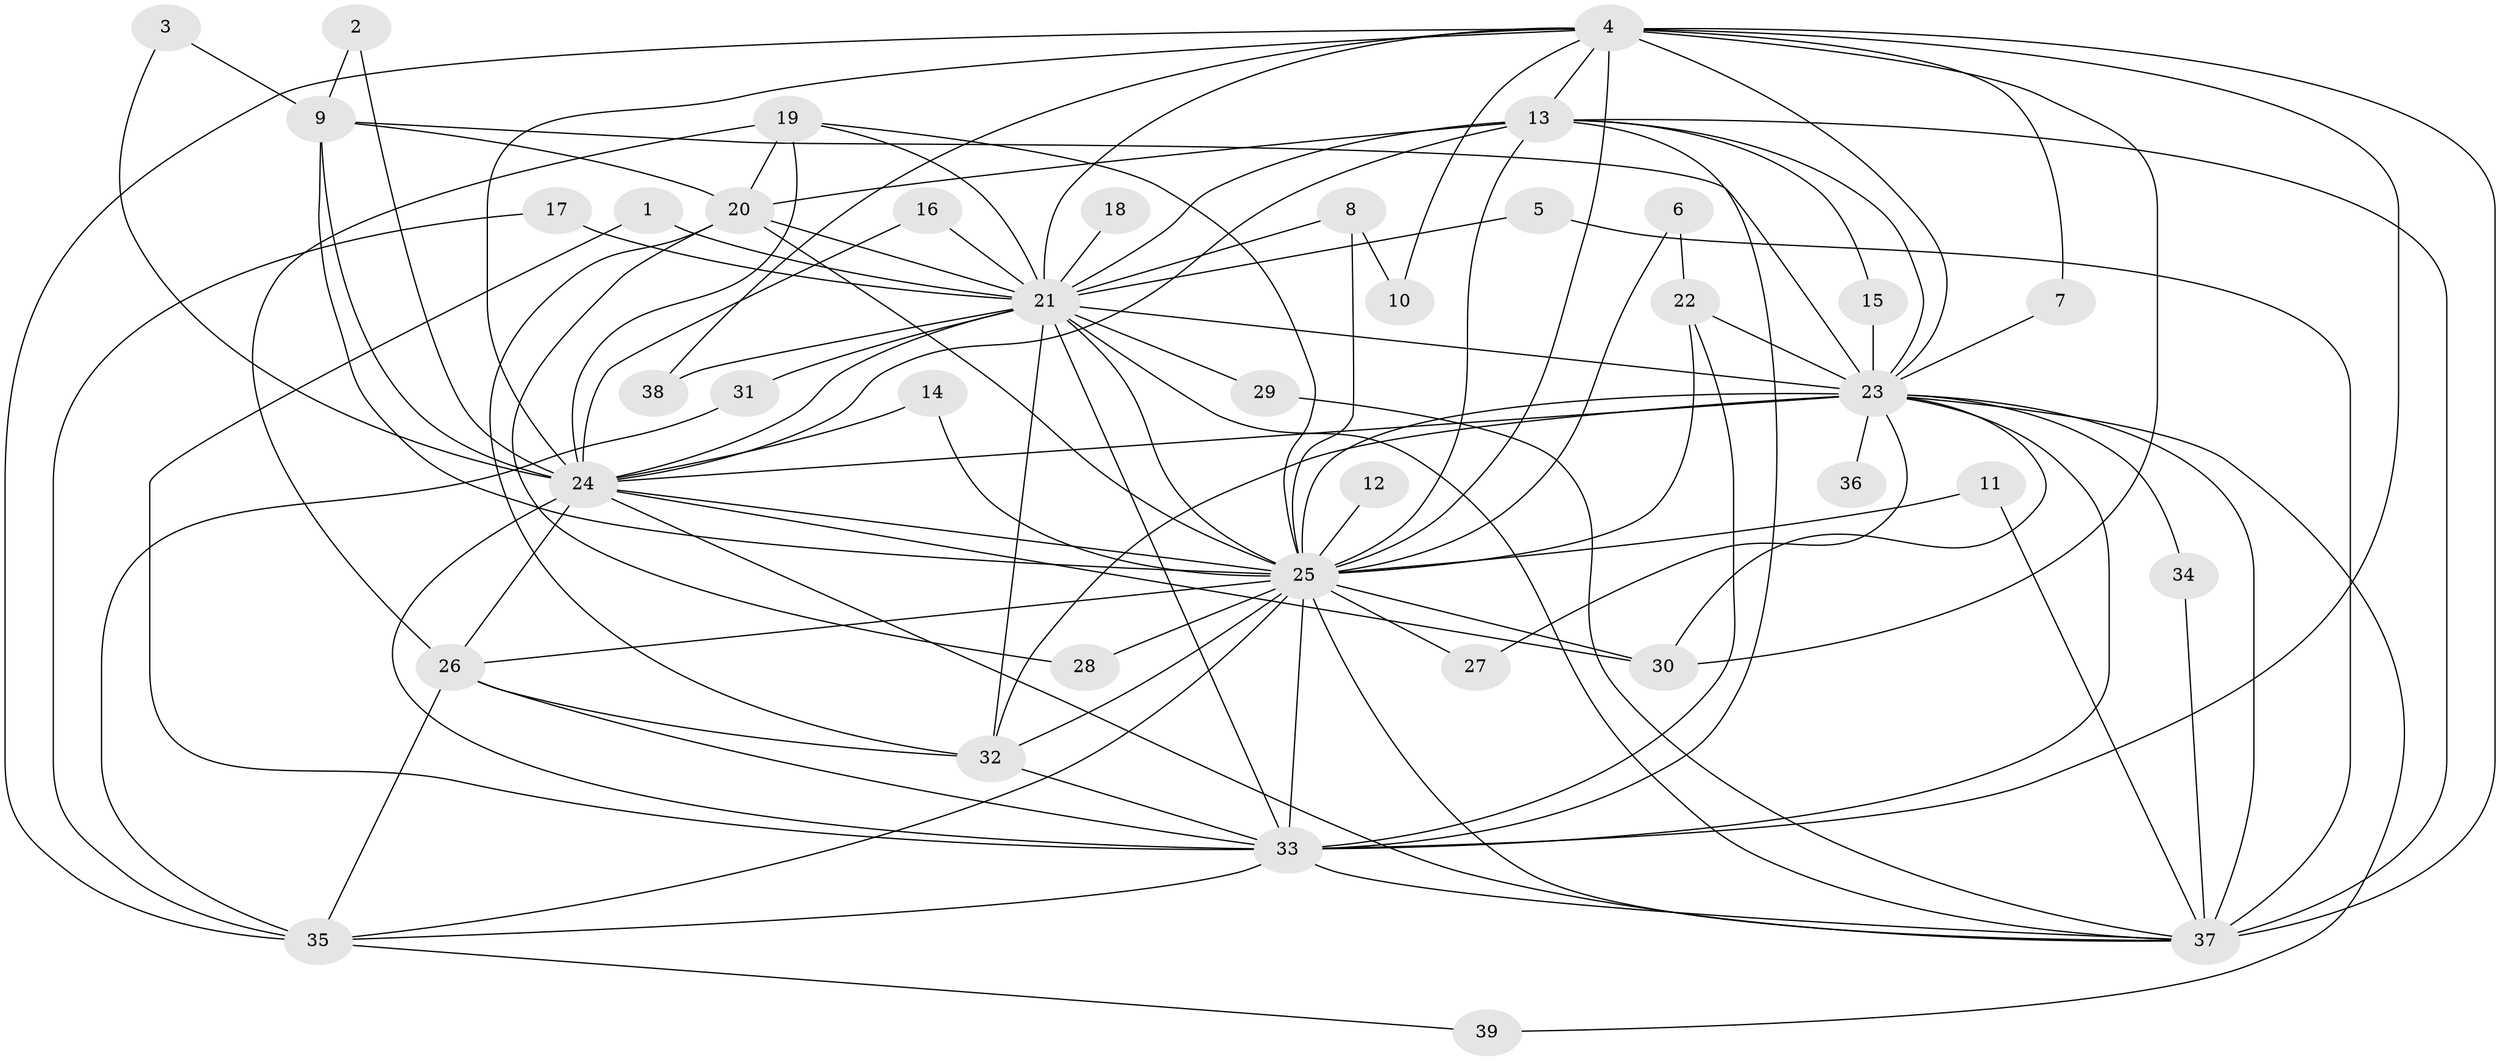 // original degree distribution, {12: 0.038461538461538464, 20: 0.01282051282051282, 17: 0.01282051282051282, 28: 0.01282051282051282, 16: 0.02564102564102564, 19: 0.01282051282051282, 22: 0.01282051282051282, 6: 0.02564102564102564, 2: 0.5512820512820513, 5: 0.05128205128205128, 4: 0.0641025641025641, 3: 0.15384615384615385, 7: 0.02564102564102564}
// Generated by graph-tools (version 1.1) at 2025/25/03/09/25 03:25:42]
// undirected, 39 vertices, 103 edges
graph export_dot {
graph [start="1"]
  node [color=gray90,style=filled];
  1;
  2;
  3;
  4;
  5;
  6;
  7;
  8;
  9;
  10;
  11;
  12;
  13;
  14;
  15;
  16;
  17;
  18;
  19;
  20;
  21;
  22;
  23;
  24;
  25;
  26;
  27;
  28;
  29;
  30;
  31;
  32;
  33;
  34;
  35;
  36;
  37;
  38;
  39;
  1 -- 21 [weight=1.0];
  1 -- 33 [weight=1.0];
  2 -- 9 [weight=1.0];
  2 -- 24 [weight=1.0];
  3 -- 9 [weight=1.0];
  3 -- 24 [weight=1.0];
  4 -- 7 [weight=1.0];
  4 -- 10 [weight=1.0];
  4 -- 13 [weight=2.0];
  4 -- 21 [weight=2.0];
  4 -- 23 [weight=2.0];
  4 -- 24 [weight=2.0];
  4 -- 25 [weight=4.0];
  4 -- 30 [weight=1.0];
  4 -- 33 [weight=3.0];
  4 -- 35 [weight=1.0];
  4 -- 37 [weight=4.0];
  4 -- 38 [weight=1.0];
  5 -- 21 [weight=1.0];
  5 -- 37 [weight=1.0];
  6 -- 22 [weight=1.0];
  6 -- 25 [weight=1.0];
  7 -- 23 [weight=1.0];
  8 -- 10 [weight=1.0];
  8 -- 21 [weight=1.0];
  8 -- 25 [weight=2.0];
  9 -- 20 [weight=1.0];
  9 -- 23 [weight=1.0];
  9 -- 24 [weight=1.0];
  9 -- 25 [weight=2.0];
  11 -- 25 [weight=1.0];
  11 -- 37 [weight=1.0];
  12 -- 25 [weight=2.0];
  13 -- 15 [weight=1.0];
  13 -- 20 [weight=1.0];
  13 -- 21 [weight=1.0];
  13 -- 23 [weight=2.0];
  13 -- 24 [weight=1.0];
  13 -- 25 [weight=2.0];
  13 -- 33 [weight=1.0];
  13 -- 37 [weight=1.0];
  14 -- 24 [weight=1.0];
  14 -- 25 [weight=1.0];
  15 -- 23 [weight=1.0];
  16 -- 21 [weight=1.0];
  16 -- 24 [weight=1.0];
  17 -- 21 [weight=1.0];
  17 -- 35 [weight=1.0];
  18 -- 21 [weight=1.0];
  19 -- 20 [weight=1.0];
  19 -- 21 [weight=2.0];
  19 -- 24 [weight=1.0];
  19 -- 25 [weight=1.0];
  19 -- 26 [weight=1.0];
  20 -- 21 [weight=2.0];
  20 -- 25 [weight=1.0];
  20 -- 28 [weight=1.0];
  20 -- 32 [weight=1.0];
  21 -- 23 [weight=2.0];
  21 -- 24 [weight=1.0];
  21 -- 25 [weight=2.0];
  21 -- 29 [weight=2.0];
  21 -- 31 [weight=2.0];
  21 -- 32 [weight=1.0];
  21 -- 33 [weight=1.0];
  21 -- 37 [weight=1.0];
  21 -- 38 [weight=1.0];
  22 -- 23 [weight=1.0];
  22 -- 25 [weight=2.0];
  22 -- 33 [weight=1.0];
  23 -- 24 [weight=2.0];
  23 -- 25 [weight=3.0];
  23 -- 27 [weight=1.0];
  23 -- 30 [weight=1.0];
  23 -- 32 [weight=1.0];
  23 -- 33 [weight=2.0];
  23 -- 34 [weight=1.0];
  23 -- 36 [weight=2.0];
  23 -- 37 [weight=1.0];
  23 -- 39 [weight=1.0];
  24 -- 25 [weight=2.0];
  24 -- 26 [weight=2.0];
  24 -- 30 [weight=1.0];
  24 -- 33 [weight=1.0];
  24 -- 37 [weight=1.0];
  25 -- 26 [weight=1.0];
  25 -- 27 [weight=1.0];
  25 -- 28 [weight=1.0];
  25 -- 30 [weight=1.0];
  25 -- 32 [weight=1.0];
  25 -- 33 [weight=2.0];
  25 -- 35 [weight=1.0];
  25 -- 37 [weight=2.0];
  26 -- 32 [weight=1.0];
  26 -- 33 [weight=1.0];
  26 -- 35 [weight=1.0];
  29 -- 37 [weight=1.0];
  31 -- 35 [weight=1.0];
  32 -- 33 [weight=1.0];
  33 -- 35 [weight=1.0];
  33 -- 37 [weight=1.0];
  34 -- 37 [weight=1.0];
  35 -- 39 [weight=1.0];
}
